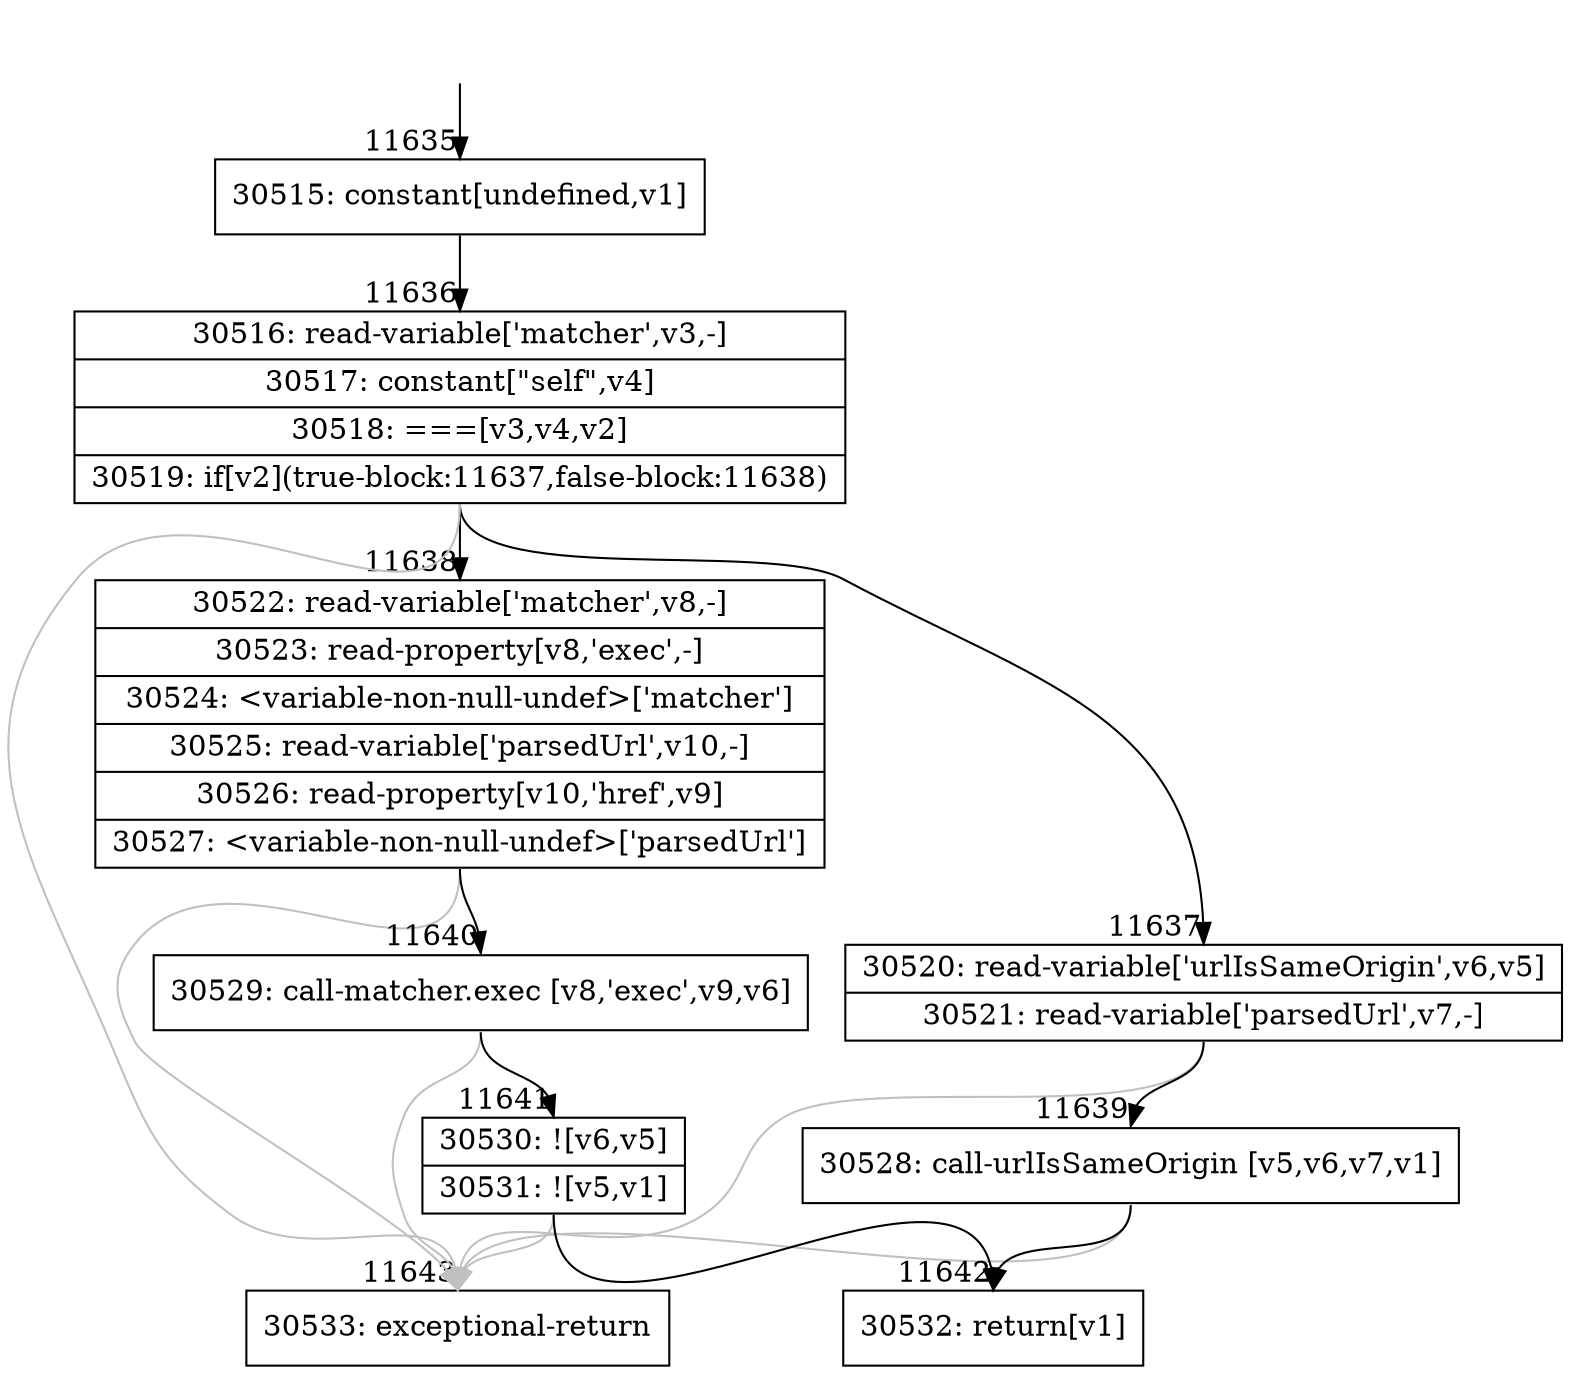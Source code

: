 digraph {
rankdir="TD"
BB_entry901[shape=none,label=""];
BB_entry901 -> BB11635 [tailport=s, headport=n, headlabel="    11635"]
BB11635 [shape=record label="{30515: constant[undefined,v1]}" ] 
BB11635 -> BB11636 [tailport=s, headport=n, headlabel="      11636"]
BB11636 [shape=record label="{30516: read-variable['matcher',v3,-]|30517: constant[\"self\",v4]|30518: ===[v3,v4,v2]|30519: if[v2](true-block:11637,false-block:11638)}" ] 
BB11636 -> BB11637 [tailport=s, headport=n, headlabel="      11637"]
BB11636 -> BB11638 [tailport=s, headport=n, headlabel="      11638"]
BB11636 -> BB11643 [tailport=s, headport=n, color=gray, headlabel="      11643"]
BB11637 [shape=record label="{30520: read-variable['urlIsSameOrigin',v6,v5]|30521: read-variable['parsedUrl',v7,-]}" ] 
BB11637 -> BB11639 [tailport=s, headport=n, headlabel="      11639"]
BB11637 -> BB11643 [tailport=s, headport=n, color=gray]
BB11638 [shape=record label="{30522: read-variable['matcher',v8,-]|30523: read-property[v8,'exec',-]|30524: \<variable-non-null-undef\>['matcher']|30525: read-variable['parsedUrl',v10,-]|30526: read-property[v10,'href',v9]|30527: \<variable-non-null-undef\>['parsedUrl']}" ] 
BB11638 -> BB11640 [tailport=s, headport=n, headlabel="      11640"]
BB11638 -> BB11643 [tailport=s, headport=n, color=gray]
BB11639 [shape=record label="{30528: call-urlIsSameOrigin [v5,v6,v7,v1]}" ] 
BB11639 -> BB11642 [tailport=s, headport=n, headlabel="      11642"]
BB11639 -> BB11643 [tailport=s, headport=n, color=gray]
BB11640 [shape=record label="{30529: call-matcher.exec [v8,'exec',v9,v6]}" ] 
BB11640 -> BB11641 [tailport=s, headport=n, headlabel="      11641"]
BB11640 -> BB11643 [tailport=s, headport=n, color=gray]
BB11641 [shape=record label="{30530: ![v6,v5]|30531: ![v5,v1]}" ] 
BB11641 -> BB11642 [tailport=s, headport=n]
BB11641 -> BB11643 [tailport=s, headport=n, color=gray]
BB11642 [shape=record label="{30532: return[v1]}" ] 
BB11643 [shape=record label="{30533: exceptional-return}" ] 
//#$~ 16542
}

